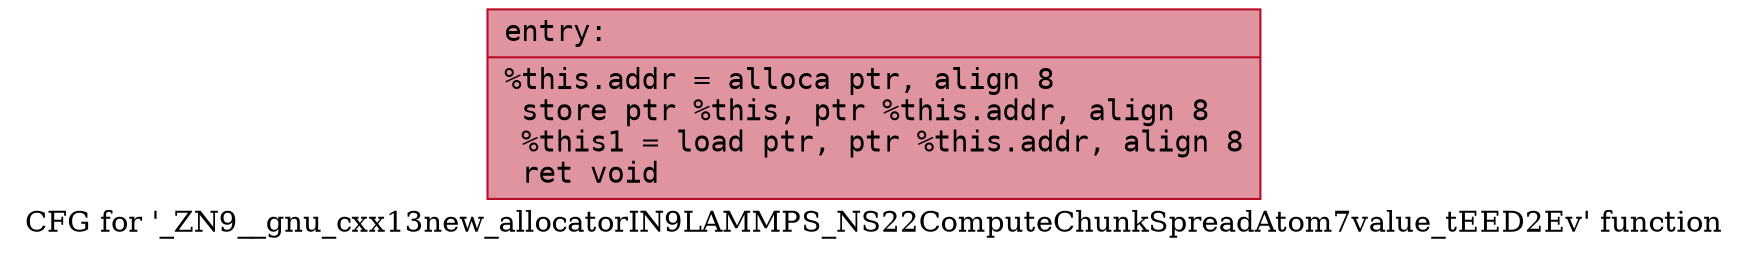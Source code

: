 digraph "CFG for '_ZN9__gnu_cxx13new_allocatorIN9LAMMPS_NS22ComputeChunkSpreadAtom7value_tEED2Ev' function" {
	label="CFG for '_ZN9__gnu_cxx13new_allocatorIN9LAMMPS_NS22ComputeChunkSpreadAtom7value_tEED2Ev' function";

	Node0x55a896438890 [shape=record,color="#b70d28ff", style=filled, fillcolor="#b70d2870" fontname="Courier",label="{entry:\l|  %this.addr = alloca ptr, align 8\l  store ptr %this, ptr %this.addr, align 8\l  %this1 = load ptr, ptr %this.addr, align 8\l  ret void\l}"];
}
